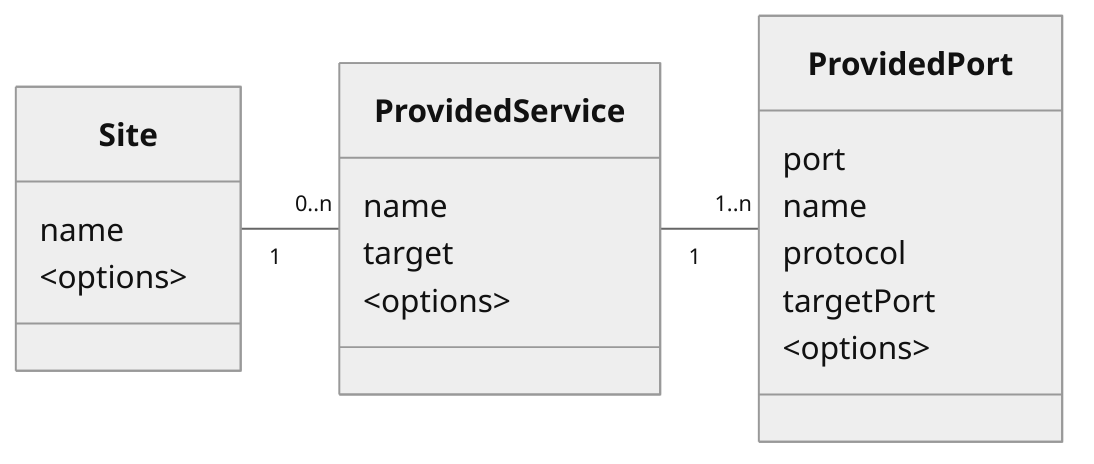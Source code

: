 %%{init: {'theme': 'neutral', 'fontFamily': 'Noto Sans'}}%%

classDiagram
    direction LR
    Site "1" -- "0..n" ProvidedService
    ProvidedService "1" -- "1..n" ProvidedPort
    class Site {
        name
        &lt;options&gt;
    }
   class ProvidedService {
        name
        target
        &lt;options&gt;
    }
    class ProvidedPort {
        port
        name
        protocol
        targetPort
        &lt;options&gt;
    }